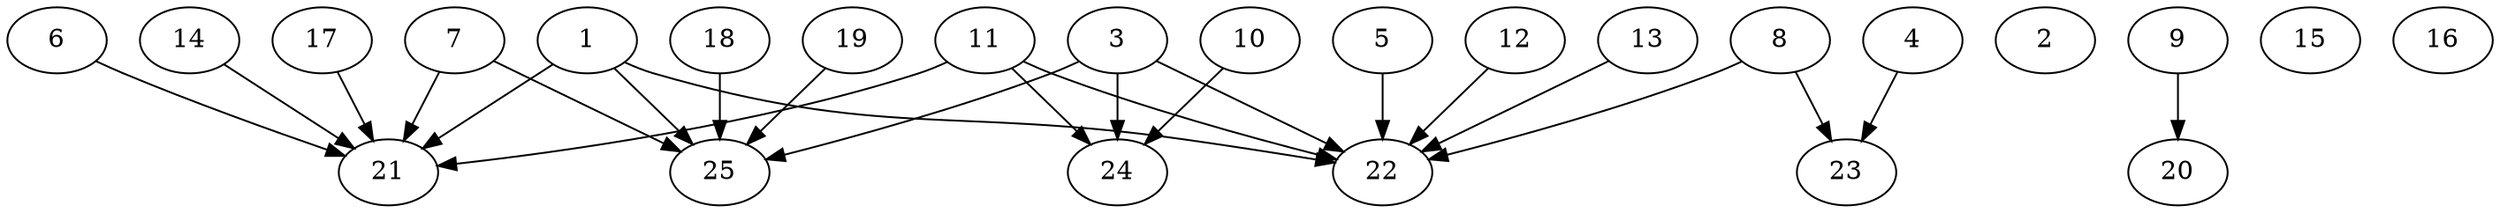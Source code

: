 // DAG automatically generated by daggen at Thu Oct  3 14:00:39 2019
// ./daggen --dot -n 25 --ccr 0.4 --fat 0.9 --regular 0.7 --density 0.5 --mindata 5242880 --maxdata 52428800 
digraph G {
  1 [size="76602880", alpha="0.08", expect_size="30641152"] 
  1 -> 21 [size ="30641152"]
  1 -> 22 [size ="30641152"]
  1 -> 25 [size ="30641152"]
  2 [size="49505280", alpha="0.00", expect_size="19802112"] 
  3 [size="107389440", alpha="0.03", expect_size="42955776"] 
  3 -> 22 [size ="42955776"]
  3 -> 24 [size ="42955776"]
  3 -> 25 [size ="42955776"]
  4 [size="66585600", alpha="0.02", expect_size="26634240"] 
  4 -> 23 [size ="26634240"]
  5 [size="96908800", alpha="0.10", expect_size="38763520"] 
  5 -> 22 [size ="38763520"]
  6 [size="98708480", alpha="0.14", expect_size="39483392"] 
  6 -> 21 [size ="39483392"]
  7 [size="129602560", alpha="0.01", expect_size="51841024"] 
  7 -> 21 [size ="51841024"]
  7 -> 25 [size ="51841024"]
  8 [size="99624960", alpha="0.19", expect_size="39849984"] 
  8 -> 22 [size ="39849984"]
  8 -> 23 [size ="39849984"]
  9 [size="80094720", alpha="0.12", expect_size="32037888"] 
  9 -> 20 [size ="32037888"]
  10 [size="123837440", alpha="0.05", expect_size="49534976"] 
  10 -> 24 [size ="49534976"]
  11 [size="25192960", alpha="0.10", expect_size="10077184"] 
  11 -> 21 [size ="10077184"]
  11 -> 22 [size ="10077184"]
  11 -> 24 [size ="10077184"]
  12 [size="70077440", alpha="0.09", expect_size="28030976"] 
  12 -> 22 [size ="28030976"]
  13 [size="71467520", alpha="0.09", expect_size="28587008"] 
  13 -> 22 [size ="28587008"]
  14 [size="87252480", alpha="0.12", expect_size="34900992"] 
  14 -> 21 [size ="34900992"]
  15 [size="100753920", alpha="0.03", expect_size="40301568"] 
  16 [size="43491840", alpha="0.11", expect_size="17396736"] 
  17 [size="126922240", alpha="0.01", expect_size="50768896"] 
  17 -> 21 [size ="50768896"]
  18 [size="13299200", alpha="0.16", expect_size="5319680"] 
  18 -> 25 [size ="5319680"]
  19 [size="125388800", alpha="0.14", expect_size="50155520"] 
  19 -> 25 [size ="50155520"]
  20 [size="77772800", alpha="0.06", expect_size="31109120"] 
  21 [size="105292800", alpha="0.09", expect_size="42117120"] 
  22 [size="48765440", alpha="0.18", expect_size="19506176"] 
  23 [size="100515840", alpha="0.03", expect_size="40206336"] 
  24 [size="35473920", alpha="0.17", expect_size="14189568"] 
  25 [size="103887360", alpha="0.06", expect_size="41554944"] 
}
